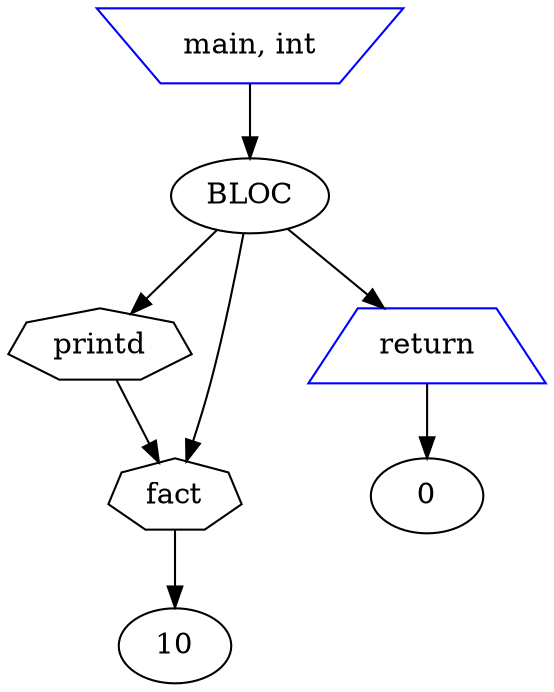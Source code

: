 digraph G {

node_0 [label="main, int" shape=invtrapezium color=blue];
node_1 [label="BLOC" shape=ellipse color=black];
node_2 [label="printd" shape=septagon];
node_3 [label="fact" shape=septagon];
node_4 [label="10" shape=ellipse];
node_5 [label="return" shape=trapezium color=blue];
node_6 [label="0" shape=ellipse];

node_0 -> node_1
node_2 -> node_3
node_1 -> node_2
node_3 -> node_4
node_1 -> node_3
node_5 -> node_6
node_1 -> node_5
}